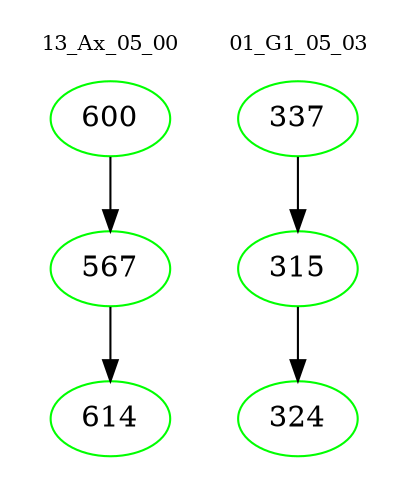 digraph{
subgraph cluster_0 {
color = white
label = "13_Ax_05_00";
fontsize=10;
T0_600 [label="600", color="green"]
T0_600 -> T0_567 [color="black"]
T0_567 [label="567", color="green"]
T0_567 -> T0_614 [color="black"]
T0_614 [label="614", color="green"]
}
subgraph cluster_1 {
color = white
label = "01_G1_05_03";
fontsize=10;
T1_337 [label="337", color="green"]
T1_337 -> T1_315 [color="black"]
T1_315 [label="315", color="green"]
T1_315 -> T1_324 [color="black"]
T1_324 [label="324", color="green"]
}
}
